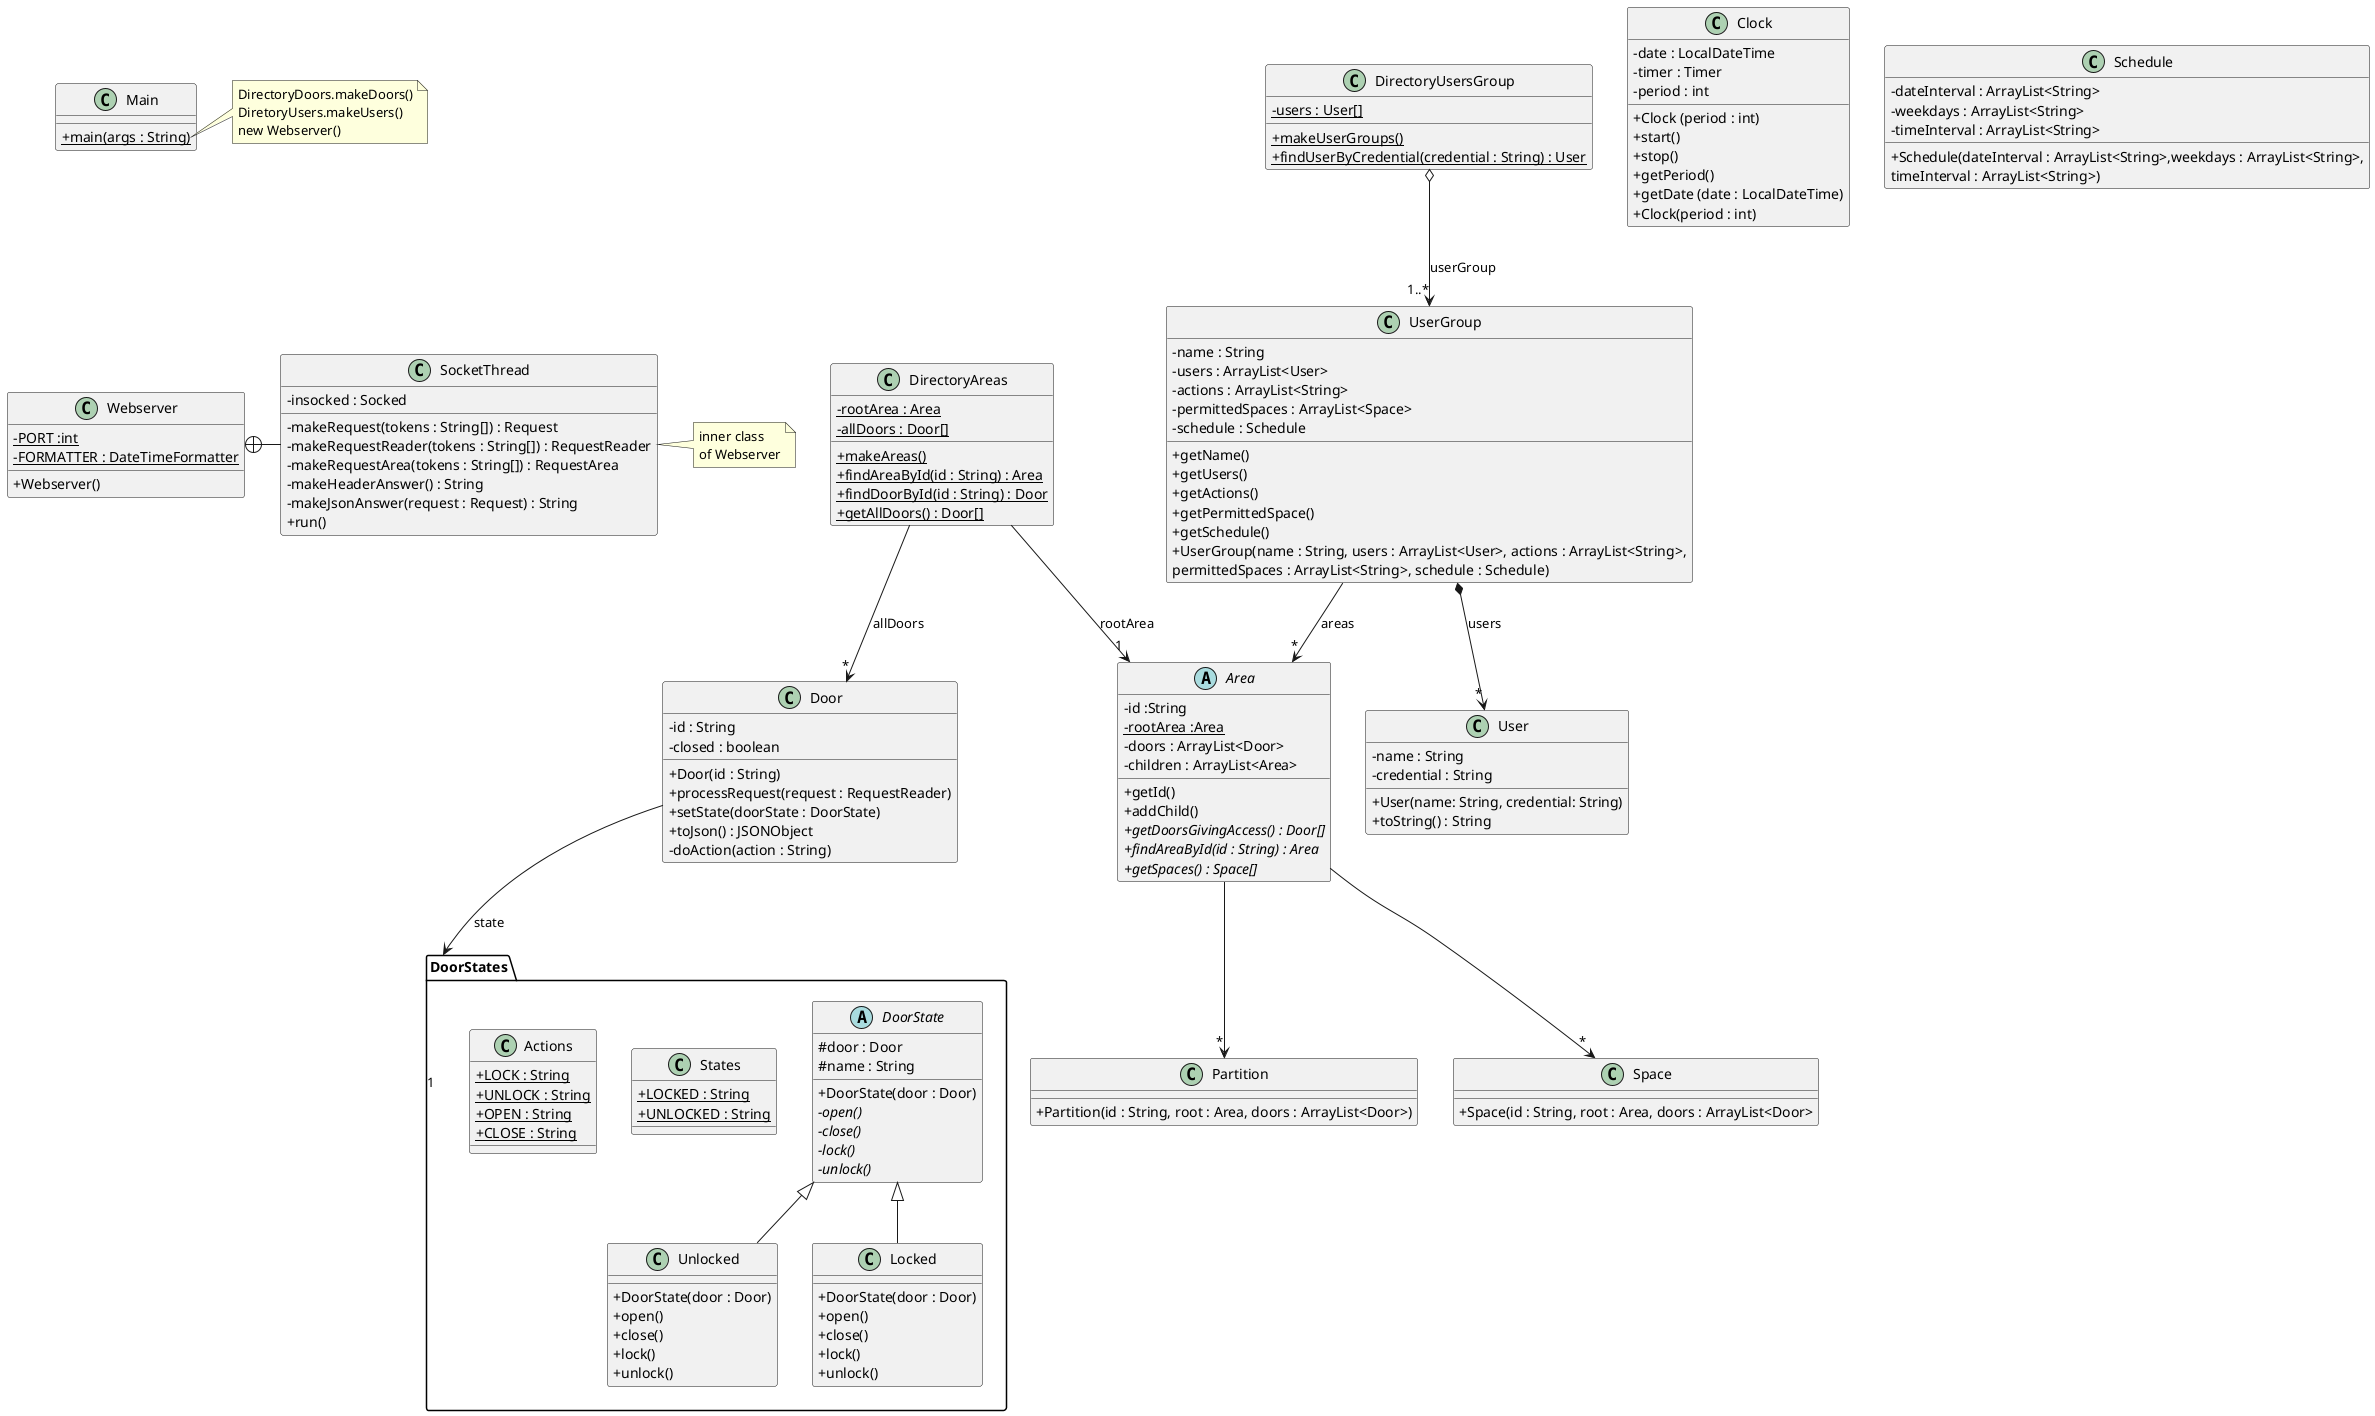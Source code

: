 @startuml
'https://plantuml.com/class-diagram
skinparam classAttributeIconSize 0

class Webserver {
- {static} PORT :int
- {static} FORMATTER : DateTimeFormatter
+ Webserver()
}

class SocketThread {
- insocked : Socked
- makeRequest(tokens : String[]) : Request
- makeRequestReader(tokens : String[]) : RequestReader
- makeRequestArea(tokens : String[]) : RequestArea
- makeHeaderAnswer() : String
- makeJsonAnswer(request : Request) : String
+ run()
}

Webserver +-right- SocketThread

note right of SocketThread
inner class
of Webserver
end note

class DirectoryAreas {
- {static} rootArea : Area
- {static} allDoors : Door[]
+ {static} makeAreas()
+ {static} findAreaById(id : String) : Area
+ {static} findDoorById(id : String) : Door
+ {static} getAllDoors() : Door[]
}

DirectoryAreas --> "*" Door : "allDoors"
DirectoryAreas --> "1" Area : "rootArea"

class DirectoryUsersGroup {
- {static} users : User[]
+ {static} makeUserGroups()
+ {static} findUserByCredential(credential : String) : User
}

Door --> "1" DoorStates : "state"
DirectoryUsersGroup o--> "1..*" UserGroup : "userGroup"
UserGroup --> "*" Area : "areas"
UserGroup *--> "*" User : "users"

class Door {
- id : String
- closed : boolean
+ Door(id : String)
+ processRequest(request : RequestReader)
+ setState(doorState : DoorState)
+ toJson() : JSONObject
'+ toString() : String
'+ isClosed() :boolean
'+ setClosed(b : boolean)
'+ getStateName() : String
- doAction(action : String)
}

package DoorStates{
abstract DoorState{
#door : Door
#name : String
+ DoorState(door : Door)
- {abstract} open()
- {abstract} close()
- {abstract} lock()
- {abstract} unlock()
}

DoorState <|-- Unlocked
DoorState <|-- Locked

class Unlocked {
+ DoorState(door : Door)
+ open()
+ close()
+ lock()
+ unlock()
}

class Locked {
+ DoorState(door : Door)
+ open()
+ close()
+ lock()
+ unlock()
}
class States{
{static}+LOCKED : String
{static}+UNLOCKED : String
}

class Actions{
{static}+LOCK : String
{static}+UNLOCK : String
{static}+OPEN : String
{static}+CLOSE : String
}

}
class User {
- name : String
- credential : String
+ User(name: String, credential: String)
+ toString() : String
}



abstract Area{
-id :String
-{static}rootArea :Area
-doors : ArrayList<Door>
-children : ArrayList<Area>
+getId()
+addChild()
+{abstract}getDoorsGivingAccess() : Door[]
+{abstract}findAreaById(id : String) : Area
+{abstract}getSpaces() : Space[]
}

class Clock{
-date : LocalDateTime
-timer : Timer
-period : int
+Clock (period : int)
+start()
+stop()
+getPeriod()
+getDate (date : LocalDateTime)
+Clock(period : int)
}

Area --> "*" Partition
Area --> "*" Space
class Partition{
+Partition(id : String, root : Area, doors : ArrayList<Door>)
}

class Space{
+Space(id : String, root : Area, doors : ArrayList<Door>
}
class Schedule{
-dateInterval : ArrayList<String>
-weekdays : ArrayList<String>
-timeInterval : ArrayList<String>
+Schedule(dateInterval : ArrayList<String>,weekdays : ArrayList<String>,
timeInterval : ArrayList<String>)
}



class UserGroup{
-name : String
-users : ArrayList<User>
-actions : ArrayList<String>
-permittedSpaces : ArrayList<Space>
-schedule : Schedule
+getName()
+getUsers()
+getActions()
+getPermittedSpace()
+getSchedule()
+UserGroup(name : String, users : ArrayList<User>, actions : ArrayList<String>,
permittedSpaces : ArrayList<String>, schedule : Schedule)
}

class Main {
+ {static} main(args : String)
}

note right of Main::main
DirectoryDoors.makeDoors()
DiretoryUsers.makeUsers()
new Webserver()
end note

Main -[hidden]down- Webserver

@enduml

